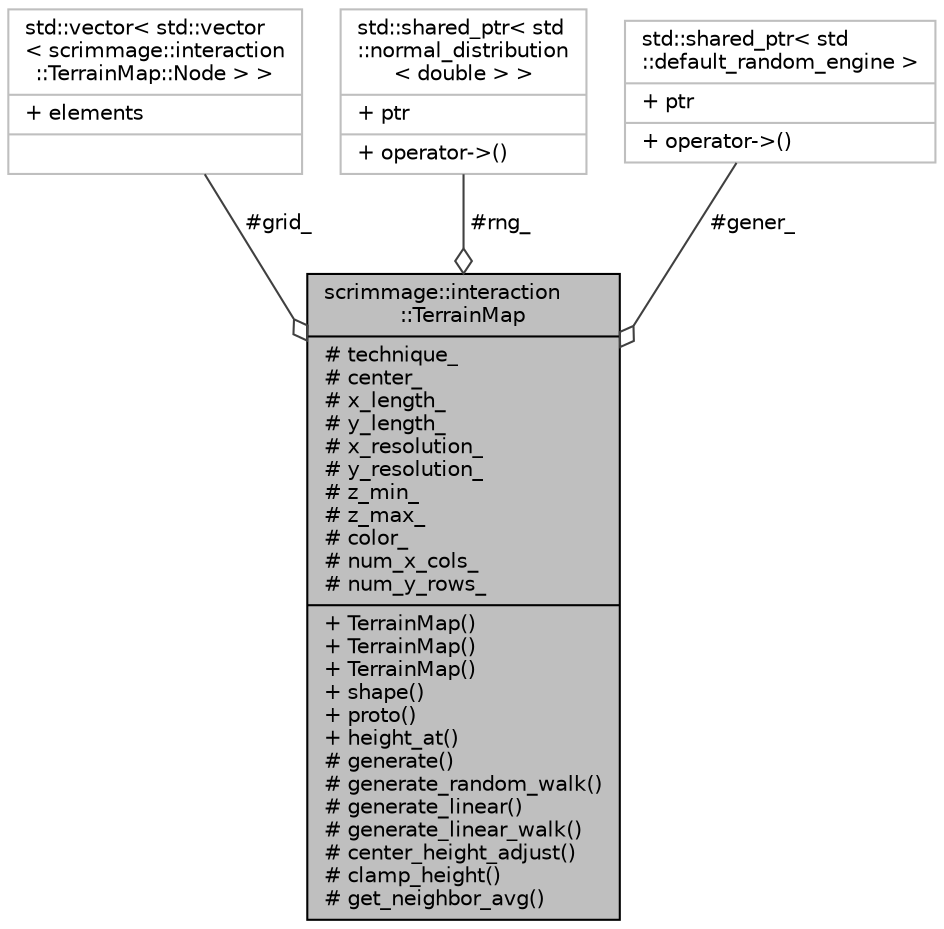 digraph "scrimmage::interaction::TerrainMap"
{
 // LATEX_PDF_SIZE
  edge [fontname="Helvetica",fontsize="10",labelfontname="Helvetica",labelfontsize="10"];
  node [fontname="Helvetica",fontsize="10",shape=record];
  Node1 [label="{scrimmage::interaction\l::TerrainMap\n|# technique_\l# center_\l# x_length_\l# y_length_\l# x_resolution_\l# y_resolution_\l# z_min_\l# z_max_\l# color_\l# num_x_cols_\l# num_y_rows_\l|+ TerrainMap()\l+ TerrainMap()\l+ TerrainMap()\l+ shape()\l+ proto()\l+ height_at()\l# generate()\l# generate_random_walk()\l# generate_linear()\l# generate_linear_walk()\l# center_height_adjust()\l# clamp_height()\l# get_neighbor_avg()\l}",height=0.2,width=0.4,color="black", fillcolor="grey75", style="filled", fontcolor="black",tooltip=" "];
  Node2 -> Node1 [color="grey25",fontsize="10",style="solid",label=" #grid_" ,arrowhead="odiamond",fontname="Helvetica"];
  Node2 [label="{std::vector\< std::vector\l\< scrimmage::interaction\l::TerrainMap::Node \> \>\n|+ elements\l|}",height=0.2,width=0.4,color="grey75", fillcolor="white", style="filled",tooltip=" "];
  Node5 -> Node1 [color="grey25",fontsize="10",style="solid",label=" #rng_" ,arrowhead="odiamond",fontname="Helvetica"];
  Node5 [label="{std::shared_ptr\< std\l::normal_distribution\l\< double \> \>\n|+ ptr\l|+ operator-\>()\l}",height=0.2,width=0.4,color="grey75", fillcolor="white", style="filled",tooltip=" "];
  Node7 -> Node1 [color="grey25",fontsize="10",style="solid",label=" #gener_" ,arrowhead="odiamond",fontname="Helvetica"];
  Node7 [label="{std::shared_ptr\< std\l::default_random_engine \>\n|+ ptr\l|+ operator-\>()\l}",height=0.2,width=0.4,color="grey75", fillcolor="white", style="filled",tooltip=" "];
}
